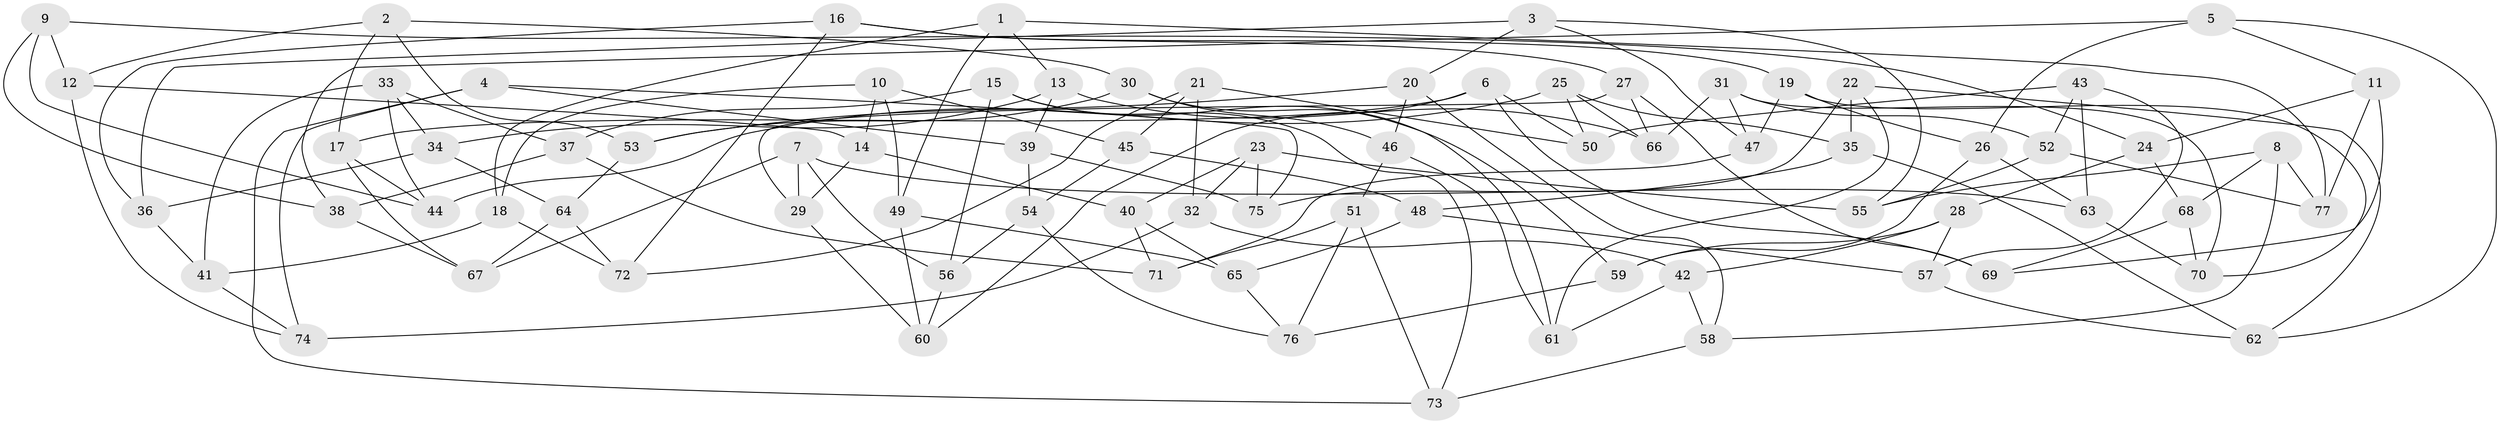 // coarse degree distribution, {4: 0.28205128205128205, 5: 0.3076923076923077, 6: 0.3076923076923077, 8: 0.05128205128205128, 7: 0.05128205128205128}
// Generated by graph-tools (version 1.1) at 2025/38/03/04/25 23:38:08]
// undirected, 77 vertices, 154 edges
graph export_dot {
  node [color=gray90,style=filled];
  1;
  2;
  3;
  4;
  5;
  6;
  7;
  8;
  9;
  10;
  11;
  12;
  13;
  14;
  15;
  16;
  17;
  18;
  19;
  20;
  21;
  22;
  23;
  24;
  25;
  26;
  27;
  28;
  29;
  30;
  31;
  32;
  33;
  34;
  35;
  36;
  37;
  38;
  39;
  40;
  41;
  42;
  43;
  44;
  45;
  46;
  47;
  48;
  49;
  50;
  51;
  52;
  53;
  54;
  55;
  56;
  57;
  58;
  59;
  60;
  61;
  62;
  63;
  64;
  65;
  66;
  67;
  68;
  69;
  70;
  71;
  72;
  73;
  74;
  75;
  76;
  77;
  1 -- 18;
  1 -- 77;
  1 -- 13;
  1 -- 49;
  2 -- 53;
  2 -- 30;
  2 -- 12;
  2 -- 17;
  3 -- 20;
  3 -- 47;
  3 -- 36;
  3 -- 55;
  4 -- 39;
  4 -- 74;
  4 -- 75;
  4 -- 73;
  5 -- 62;
  5 -- 26;
  5 -- 38;
  5 -- 11;
  6 -- 50;
  6 -- 69;
  6 -- 60;
  6 -- 17;
  7 -- 63;
  7 -- 67;
  7 -- 29;
  7 -- 56;
  8 -- 55;
  8 -- 68;
  8 -- 77;
  8 -- 58;
  9 -- 24;
  9 -- 38;
  9 -- 44;
  9 -- 12;
  10 -- 18;
  10 -- 14;
  10 -- 45;
  10 -- 49;
  11 -- 69;
  11 -- 77;
  11 -- 24;
  12 -- 14;
  12 -- 74;
  13 -- 39;
  13 -- 66;
  13 -- 34;
  14 -- 29;
  14 -- 40;
  15 -- 73;
  15 -- 56;
  15 -- 59;
  15 -- 37;
  16 -- 72;
  16 -- 36;
  16 -- 19;
  16 -- 27;
  17 -- 44;
  17 -- 67;
  18 -- 41;
  18 -- 72;
  19 -- 70;
  19 -- 26;
  19 -- 47;
  20 -- 46;
  20 -- 58;
  20 -- 53;
  21 -- 50;
  21 -- 45;
  21 -- 72;
  21 -- 32;
  22 -- 75;
  22 -- 35;
  22 -- 61;
  22 -- 62;
  23 -- 32;
  23 -- 55;
  23 -- 40;
  23 -- 75;
  24 -- 28;
  24 -- 68;
  25 -- 66;
  25 -- 35;
  25 -- 50;
  25 -- 44;
  26 -- 59;
  26 -- 63;
  27 -- 29;
  27 -- 69;
  27 -- 66;
  28 -- 59;
  28 -- 42;
  28 -- 57;
  29 -- 60;
  30 -- 46;
  30 -- 53;
  30 -- 61;
  31 -- 66;
  31 -- 52;
  31 -- 47;
  31 -- 70;
  32 -- 42;
  32 -- 74;
  33 -- 44;
  33 -- 41;
  33 -- 37;
  33 -- 34;
  34 -- 64;
  34 -- 36;
  35 -- 62;
  35 -- 48;
  36 -- 41;
  37 -- 38;
  37 -- 71;
  38 -- 67;
  39 -- 75;
  39 -- 54;
  40 -- 65;
  40 -- 71;
  41 -- 74;
  42 -- 61;
  42 -- 58;
  43 -- 57;
  43 -- 63;
  43 -- 52;
  43 -- 50;
  45 -- 54;
  45 -- 48;
  46 -- 51;
  46 -- 61;
  47 -- 71;
  48 -- 57;
  48 -- 65;
  49 -- 60;
  49 -- 65;
  51 -- 76;
  51 -- 71;
  51 -- 73;
  52 -- 77;
  52 -- 55;
  53 -- 64;
  54 -- 76;
  54 -- 56;
  56 -- 60;
  57 -- 62;
  58 -- 73;
  59 -- 76;
  63 -- 70;
  64 -- 72;
  64 -- 67;
  65 -- 76;
  68 -- 70;
  68 -- 69;
}
